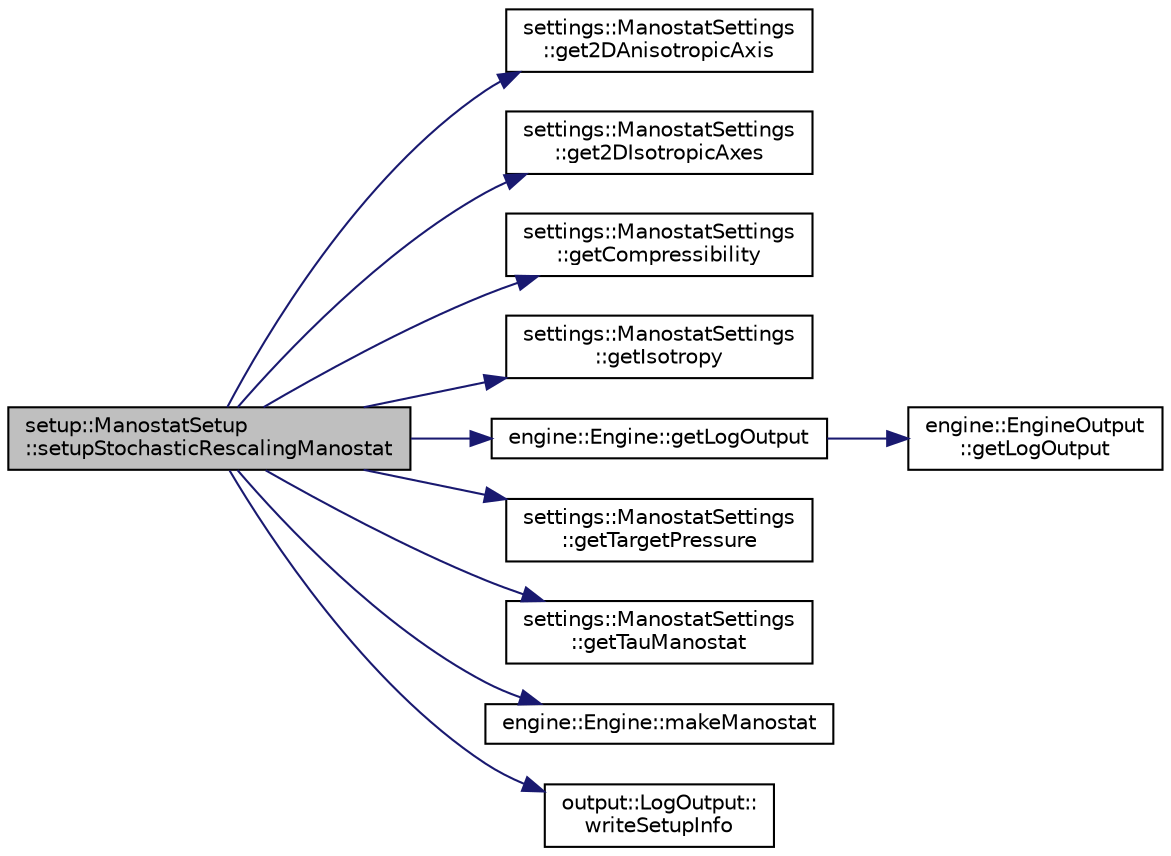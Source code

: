 digraph "setup::ManostatSetup::setupStochasticRescalingManostat"
{
 // LATEX_PDF_SIZE
  edge [fontname="Helvetica",fontsize="10",labelfontname="Helvetica",labelfontsize="10"];
  node [fontname="Helvetica",fontsize="10",shape=record];
  rankdir="LR";
  Node1 [label="setup::ManostatSetup\l::setupStochasticRescalingManostat",height=0.2,width=0.4,color="black", fillcolor="grey75", style="filled", fontcolor="black",tooltip="setup stochastic rescaling manostat"];
  Node1 -> Node2 [color="midnightblue",fontsize="10",style="solid",fontname="Helvetica"];
  Node2 [label="settings::ManostatSettings\l::get2DAnisotropicAxis",height=0.2,width=0.4,color="black", fillcolor="white", style="filled",URL="$classsettings_1_1ManostatSettings.html#ad85ace0557e2403ebd7f6cb2d58e02fc",tooltip=" "];
  Node1 -> Node3 [color="midnightblue",fontsize="10",style="solid",fontname="Helvetica"];
  Node3 [label="settings::ManostatSettings\l::get2DIsotropicAxes",height=0.2,width=0.4,color="black", fillcolor="white", style="filled",URL="$classsettings_1_1ManostatSettings.html#ab17fadb7852825b11c4a78865a1ab0fe",tooltip=" "];
  Node1 -> Node4 [color="midnightblue",fontsize="10",style="solid",fontname="Helvetica"];
  Node4 [label="settings::ManostatSettings\l::getCompressibility",height=0.2,width=0.4,color="black", fillcolor="white", style="filled",URL="$classsettings_1_1ManostatSettings.html#aa33a7862f027ab8d69386426356991b9",tooltip=" "];
  Node1 -> Node5 [color="midnightblue",fontsize="10",style="solid",fontname="Helvetica"];
  Node5 [label="settings::ManostatSettings\l::getIsotropy",height=0.2,width=0.4,color="black", fillcolor="white", style="filled",URL="$classsettings_1_1ManostatSettings.html#ae317a6b28c2d143db356836fef1c6fb1",tooltip=" "];
  Node1 -> Node6 [color="midnightblue",fontsize="10",style="solid",fontname="Helvetica"];
  Node6 [label="engine::Engine::getLogOutput",height=0.2,width=0.4,color="black", fillcolor="white", style="filled",URL="$classengine_1_1Engine.html#a3950b4630f1ee3f6e2b1715476d50344",tooltip=" "];
  Node6 -> Node7 [color="midnightblue",fontsize="10",style="solid",fontname="Helvetica"];
  Node7 [label="engine::EngineOutput\l::getLogOutput",height=0.2,width=0.4,color="black", fillcolor="white", style="filled",URL="$classengine_1_1EngineOutput.html#abfb9cb9e98a2ec40256b37ee976f7b23",tooltip=" "];
  Node1 -> Node8 [color="midnightblue",fontsize="10",style="solid",fontname="Helvetica"];
  Node8 [label="settings::ManostatSettings\l::getTargetPressure",height=0.2,width=0.4,color="black", fillcolor="white", style="filled",URL="$classsettings_1_1ManostatSettings.html#a67a0f94c9efde3cf6c33e3c9dc0d880c",tooltip=" "];
  Node1 -> Node9 [color="midnightblue",fontsize="10",style="solid",fontname="Helvetica"];
  Node9 [label="settings::ManostatSettings\l::getTauManostat",height=0.2,width=0.4,color="black", fillcolor="white", style="filled",URL="$classsettings_1_1ManostatSettings.html#a247de55a57ded280e2f3ca01919a310c",tooltip=" "];
  Node1 -> Node10 [color="midnightblue",fontsize="10",style="solid",fontname="Helvetica"];
  Node10 [label="engine::Engine::makeManostat",height=0.2,width=0.4,color="black", fillcolor="white", style="filled",URL="$classengine_1_1Engine.html#a553e303554e039b4e5f89577894794ba",tooltip=" "];
  Node1 -> Node11 [color="midnightblue",fontsize="10",style="solid",fontname="Helvetica"];
  Node11 [label="output::LogOutput::\lwriteSetupInfo",height=0.2,width=0.4,color="black", fillcolor="white", style="filled",URL="$classoutput_1_1LogOutput.html#a41b360fc891f03f3d6afcf67f771e9cc",tooltip="write a message to inform about the setup"];
}
